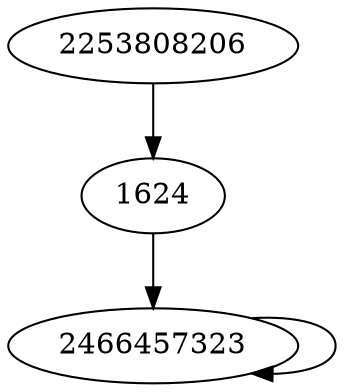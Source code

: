 digraph  {
1624;
2466457323;
2253808206;
1624 -> 2466457323;
2466457323 -> 2466457323;
2253808206 -> 1624;
}
